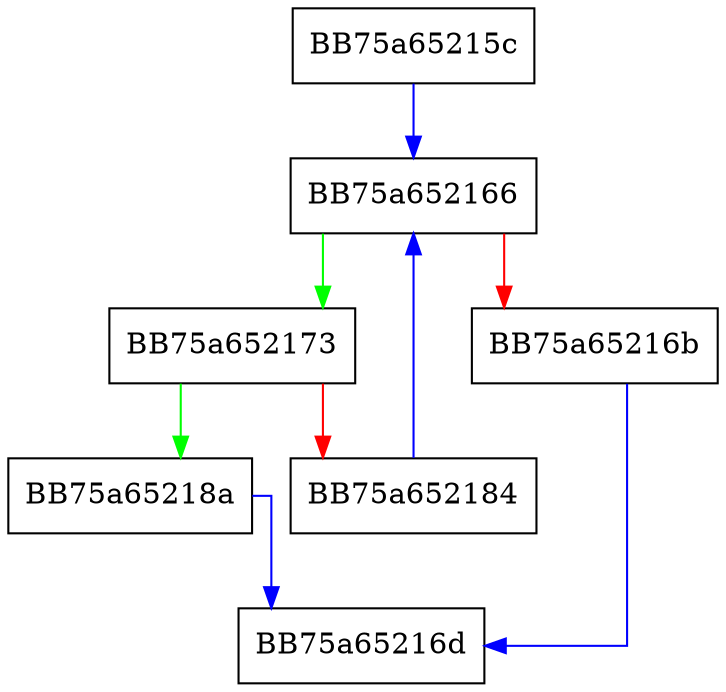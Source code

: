 digraph IsUnreliableParserOnStack {
  node [shape="box"];
  graph [splines=ortho];
  BB75a65215c -> BB75a652166 [color="blue"];
  BB75a652166 -> BB75a652173 [color="green"];
  BB75a652166 -> BB75a65216b [color="red"];
  BB75a65216b -> BB75a65216d [color="blue"];
  BB75a652173 -> BB75a65218a [color="green"];
  BB75a652173 -> BB75a652184 [color="red"];
  BB75a652184 -> BB75a652166 [color="blue"];
  BB75a65218a -> BB75a65216d [color="blue"];
}